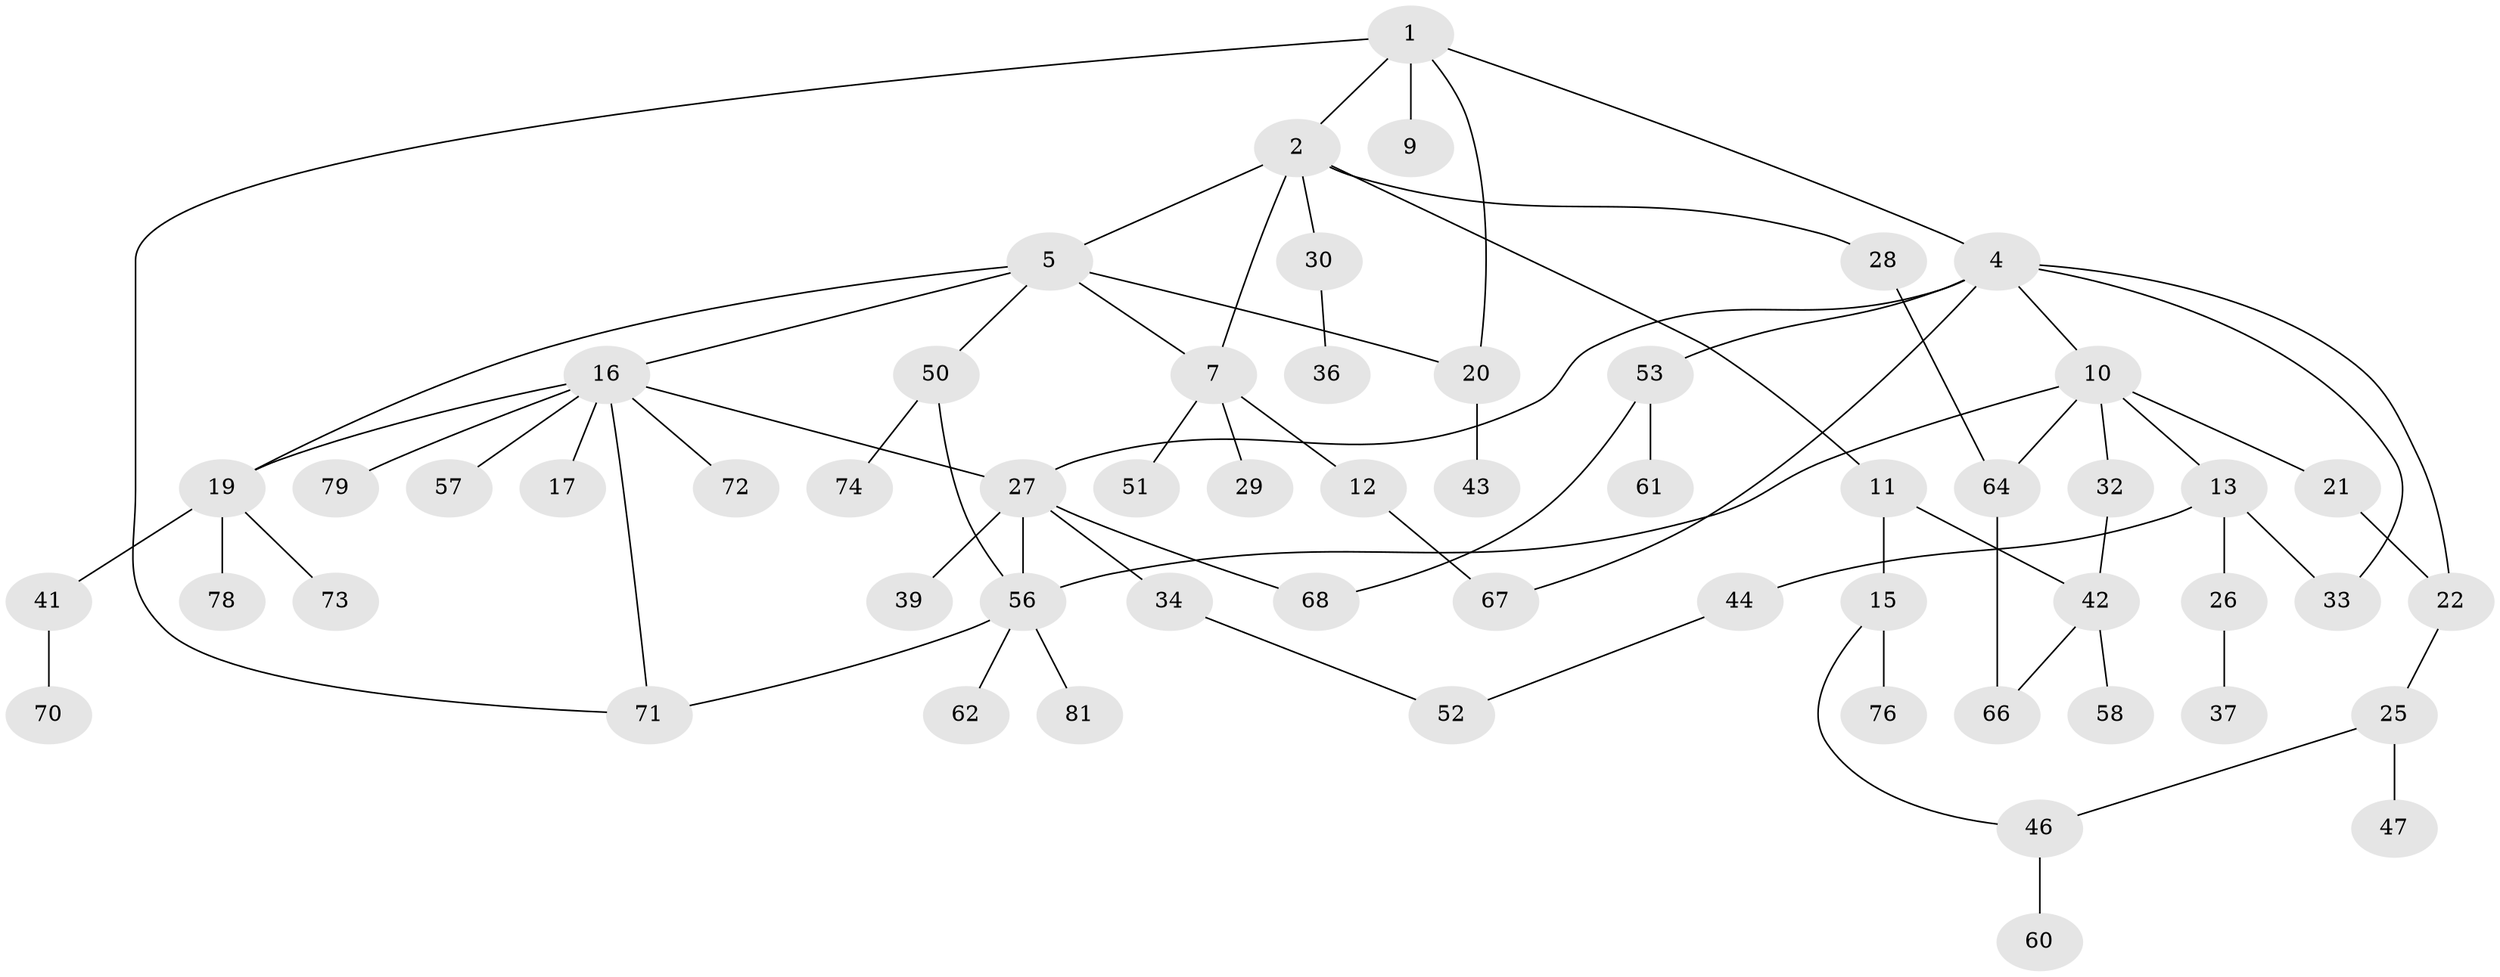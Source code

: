 // Generated by graph-tools (version 1.1) at 2025/23/03/03/25 07:23:33]
// undirected, 58 vertices, 74 edges
graph export_dot {
graph [start="1"]
  node [color=gray90,style=filled];
  1 [super="+77"];
  2 [super="+3"];
  4;
  5 [super="+6"];
  7 [super="+8"];
  9;
  10 [super="+49"];
  11 [super="+14"];
  12;
  13 [super="+23"];
  15 [super="+24"];
  16 [super="+18"];
  17;
  19 [super="+31"];
  20 [super="+65"];
  21;
  22 [super="+80"];
  25 [super="+40"];
  26;
  27 [super="+55"];
  28 [super="+38"];
  29;
  30;
  32;
  33;
  34 [super="+35"];
  36;
  37;
  39;
  41;
  42 [super="+45"];
  43;
  44 [super="+48"];
  46;
  47;
  50 [super="+54"];
  51;
  52;
  53 [super="+59"];
  56 [super="+63"];
  57;
  58;
  60;
  61;
  62;
  64;
  66;
  67 [super="+69"];
  68;
  70;
  71 [super="+75"];
  72;
  73;
  74;
  76;
  78;
  79;
  81;
  1 -- 2;
  1 -- 4;
  1 -- 9;
  1 -- 20;
  1 -- 71;
  2 -- 30;
  2 -- 5;
  2 -- 11;
  2 -- 28;
  2 -- 7;
  4 -- 10;
  4 -- 53;
  4 -- 33;
  4 -- 27;
  4 -- 67;
  4 -- 22;
  5 -- 7;
  5 -- 16;
  5 -- 50;
  5 -- 19;
  5 -- 20;
  7 -- 51;
  7 -- 12;
  7 -- 29;
  10 -- 13;
  10 -- 21;
  10 -- 32;
  10 -- 64;
  10 -- 56;
  11 -- 42;
  11 -- 15;
  12 -- 67;
  13 -- 26;
  13 -- 44;
  13 -- 33;
  15 -- 76;
  15 -- 46;
  16 -- 17;
  16 -- 19;
  16 -- 57;
  16 -- 71;
  16 -- 72;
  16 -- 27;
  16 -- 79;
  19 -- 41;
  19 -- 73;
  19 -- 78;
  20 -- 43;
  21 -- 22;
  22 -- 25;
  25 -- 47;
  25 -- 46;
  26 -- 37;
  27 -- 34;
  27 -- 39;
  27 -- 68;
  27 -- 56;
  28 -- 64;
  30 -- 36;
  32 -- 42;
  34 -- 52;
  41 -- 70;
  42 -- 66;
  42 -- 58;
  44 -- 52;
  46 -- 60;
  50 -- 56;
  50 -- 74;
  53 -- 61;
  53 -- 68;
  56 -- 62;
  56 -- 81;
  56 -- 71;
  64 -- 66;
}
